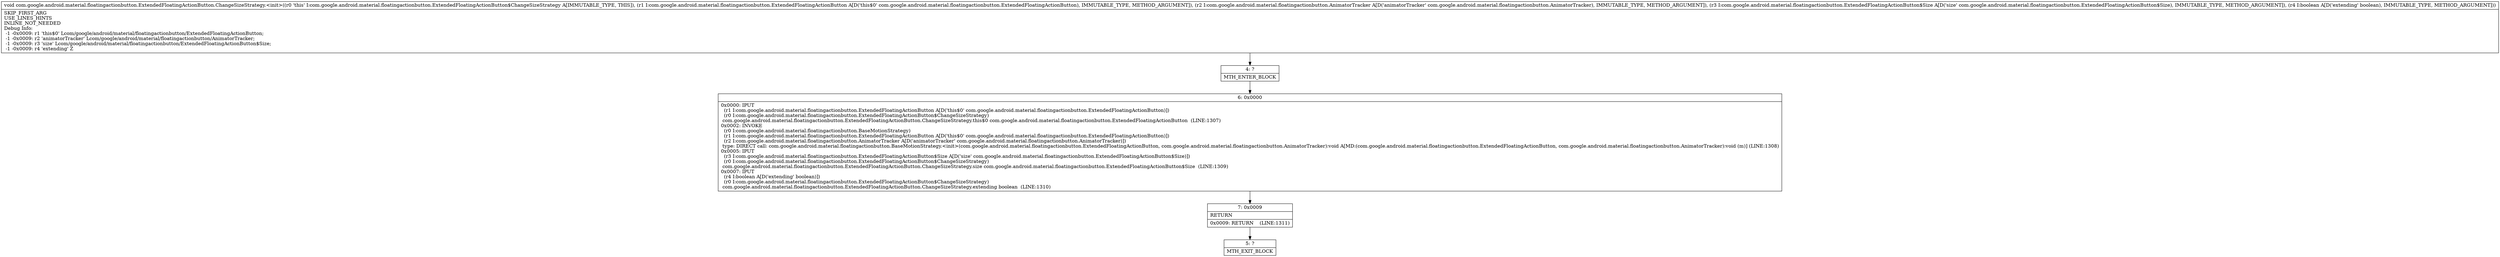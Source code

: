 digraph "CFG forcom.google.android.material.floatingactionbutton.ExtendedFloatingActionButton.ChangeSizeStrategy.\<init\>(Lcom\/google\/android\/material\/floatingactionbutton\/ExtendedFloatingActionButton;Lcom\/google\/android\/material\/floatingactionbutton\/AnimatorTracker;Lcom\/google\/android\/material\/floatingactionbutton\/ExtendedFloatingActionButton$Size;Z)V" {
Node_4 [shape=record,label="{4\:\ ?|MTH_ENTER_BLOCK\l}"];
Node_6 [shape=record,label="{6\:\ 0x0000|0x0000: IPUT  \l  (r1 I:com.google.android.material.floatingactionbutton.ExtendedFloatingActionButton A[D('this$0' com.google.android.material.floatingactionbutton.ExtendedFloatingActionButton)])\l  (r0 I:com.google.android.material.floatingactionbutton.ExtendedFloatingActionButton$ChangeSizeStrategy)\l com.google.android.material.floatingactionbutton.ExtendedFloatingActionButton.ChangeSizeStrategy.this$0 com.google.android.material.floatingactionbutton.ExtendedFloatingActionButton  (LINE:1307)\l0x0002: INVOKE  \l  (r0 I:com.google.android.material.floatingactionbutton.BaseMotionStrategy)\l  (r1 I:com.google.android.material.floatingactionbutton.ExtendedFloatingActionButton A[D('this$0' com.google.android.material.floatingactionbutton.ExtendedFloatingActionButton)])\l  (r2 I:com.google.android.material.floatingactionbutton.AnimatorTracker A[D('animatorTracker' com.google.android.material.floatingactionbutton.AnimatorTracker)])\l type: DIRECT call: com.google.android.material.floatingactionbutton.BaseMotionStrategy.\<init\>(com.google.android.material.floatingactionbutton.ExtendedFloatingActionButton, com.google.android.material.floatingactionbutton.AnimatorTracker):void A[MD:(com.google.android.material.floatingactionbutton.ExtendedFloatingActionButton, com.google.android.material.floatingactionbutton.AnimatorTracker):void (m)] (LINE:1308)\l0x0005: IPUT  \l  (r3 I:com.google.android.material.floatingactionbutton.ExtendedFloatingActionButton$Size A[D('size' com.google.android.material.floatingactionbutton.ExtendedFloatingActionButton$Size)])\l  (r0 I:com.google.android.material.floatingactionbutton.ExtendedFloatingActionButton$ChangeSizeStrategy)\l com.google.android.material.floatingactionbutton.ExtendedFloatingActionButton.ChangeSizeStrategy.size com.google.android.material.floatingactionbutton.ExtendedFloatingActionButton$Size  (LINE:1309)\l0x0007: IPUT  \l  (r4 I:boolean A[D('extending' boolean)])\l  (r0 I:com.google.android.material.floatingactionbutton.ExtendedFloatingActionButton$ChangeSizeStrategy)\l com.google.android.material.floatingactionbutton.ExtendedFloatingActionButton.ChangeSizeStrategy.extending boolean  (LINE:1310)\l}"];
Node_7 [shape=record,label="{7\:\ 0x0009|RETURN\l|0x0009: RETURN    (LINE:1311)\l}"];
Node_5 [shape=record,label="{5\:\ ?|MTH_EXIT_BLOCK\l}"];
MethodNode[shape=record,label="{void com.google.android.material.floatingactionbutton.ExtendedFloatingActionButton.ChangeSizeStrategy.\<init\>((r0 'this' I:com.google.android.material.floatingactionbutton.ExtendedFloatingActionButton$ChangeSizeStrategy A[IMMUTABLE_TYPE, THIS]), (r1 I:com.google.android.material.floatingactionbutton.ExtendedFloatingActionButton A[D('this$0' com.google.android.material.floatingactionbutton.ExtendedFloatingActionButton), IMMUTABLE_TYPE, METHOD_ARGUMENT]), (r2 I:com.google.android.material.floatingactionbutton.AnimatorTracker A[D('animatorTracker' com.google.android.material.floatingactionbutton.AnimatorTracker), IMMUTABLE_TYPE, METHOD_ARGUMENT]), (r3 I:com.google.android.material.floatingactionbutton.ExtendedFloatingActionButton$Size A[D('size' com.google.android.material.floatingactionbutton.ExtendedFloatingActionButton$Size), IMMUTABLE_TYPE, METHOD_ARGUMENT]), (r4 I:boolean A[D('extending' boolean), IMMUTABLE_TYPE, METHOD_ARGUMENT]))  | SKIP_FIRST_ARG\lUSE_LINES_HINTS\lINLINE_NOT_NEEDED\lDebug Info:\l  \-1 \-0x0009: r1 'this$0' Lcom\/google\/android\/material\/floatingactionbutton\/ExtendedFloatingActionButton;\l  \-1 \-0x0009: r2 'animatorTracker' Lcom\/google\/android\/material\/floatingactionbutton\/AnimatorTracker;\l  \-1 \-0x0009: r3 'size' Lcom\/google\/android\/material\/floatingactionbutton\/ExtendedFloatingActionButton$Size;\l  \-1 \-0x0009: r4 'extending' Z\l}"];
MethodNode -> Node_4;Node_4 -> Node_6;
Node_6 -> Node_7;
Node_7 -> Node_5;
}

